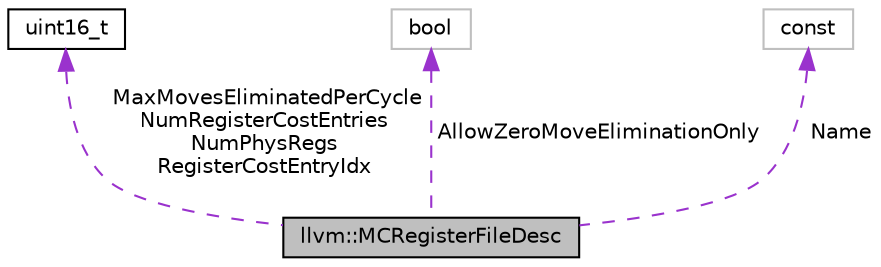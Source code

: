 digraph "llvm::MCRegisterFileDesc"
{
 // LATEX_PDF_SIZE
  bgcolor="transparent";
  edge [fontname="Helvetica",fontsize="10",labelfontname="Helvetica",labelfontsize="10"];
  node [fontname="Helvetica",fontsize="10",shape=record];
  Node1 [label="llvm::MCRegisterFileDesc",height=0.2,width=0.4,color="black", fillcolor="grey75", style="filled", fontcolor="black",tooltip="A register file descriptor."];
  Node2 -> Node1 [dir="back",color="darkorchid3",fontsize="10",style="dashed",label=" MaxMovesEliminatedPerCycle\nNumRegisterCostEntries\nNumPhysRegs\nRegisterCostEntryIdx" ,fontname="Helvetica"];
  Node2 [label="uint16_t",height=0.2,width=0.4,color="black",URL="$classuint16__t.html",tooltip=" "];
  Node3 -> Node1 [dir="back",color="darkorchid3",fontsize="10",style="dashed",label=" AllowZeroMoveEliminationOnly" ,fontname="Helvetica"];
  Node3 [label="bool",height=0.2,width=0.4,color="grey75",tooltip=" "];
  Node4 -> Node1 [dir="back",color="darkorchid3",fontsize="10",style="dashed",label=" Name" ,fontname="Helvetica"];
  Node4 [label="const",height=0.2,width=0.4,color="grey75",tooltip=" "];
}
